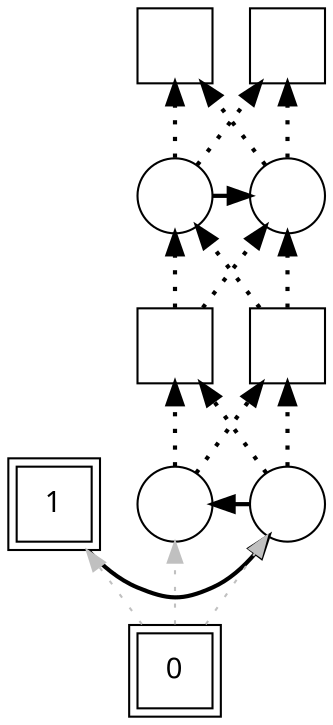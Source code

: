 digraph G {
rankdir = BT;
Node [ fontname="Arial Unicode Multicast"];
Player		[ label="1" shape=square peripheries=2];
Ground		[ label="0" shape=square peripheries=2];
Sausage1		[ label="" shape=circle];
Island0		[ label="" shape=square];
Island1		[ label="" shape=square];
Sausage3		[ label="" shape=circle];
Sausage0		[ label="" shape=circle];
Sausage2		[ label="" shape=circle];
Island2		[ label="" shape=square];
Island3		[ label="" shape=square];
{rank=same; Player,Sausage1};
{rank=same; Sausage1,Sausage3};
{rank=same; Sausage0,Sausage2};
	"Ground" -> "Player" [style=dotted color="gray"];
	"Player" -> "Sausage1" [constraint=false  penwidth=2];
	"Ground" -> "Sausage1" [style=dotted color="gray"];
	"Sausage1" -> "Island0" [style=dotted  penwidth=2];
	"Sausage1" -> "Island1" [style=dotted  penwidth=2];
	"Sausage1" -> "Sausage3" [constraint=false  penwidth=2];
	"Sausage3" -> "Island0" [style=dotted  penwidth=2];
	"Island0" -> "Sausage0" [style=dotted  penwidth=2];
	"Island0" -> "Sausage2" [style=dotted  penwidth=2];
	"Sausage3" -> "Island1" [style=dotted  penwidth=2];
	"Island1" -> "Sausage0" [style=dotted  penwidth=2];
	"Island1" -> "Sausage2" [style=dotted  penwidth=2];
	"Ground" -> "Sausage3" [style=dotted color="gray"];
	"Sausage0" -> "Island2" [style=dotted  penwidth=2];
	"Sausage0" -> "Island3" [style=dotted  penwidth=2];
	"Sausage0" -> "Sausage2" [constraint=false  penwidth=2];
	"Sausage2" -> "Island2" [style=dotted  penwidth=2];
	"Sausage2" -> "Island3" [style=dotted  penwidth=2];
}